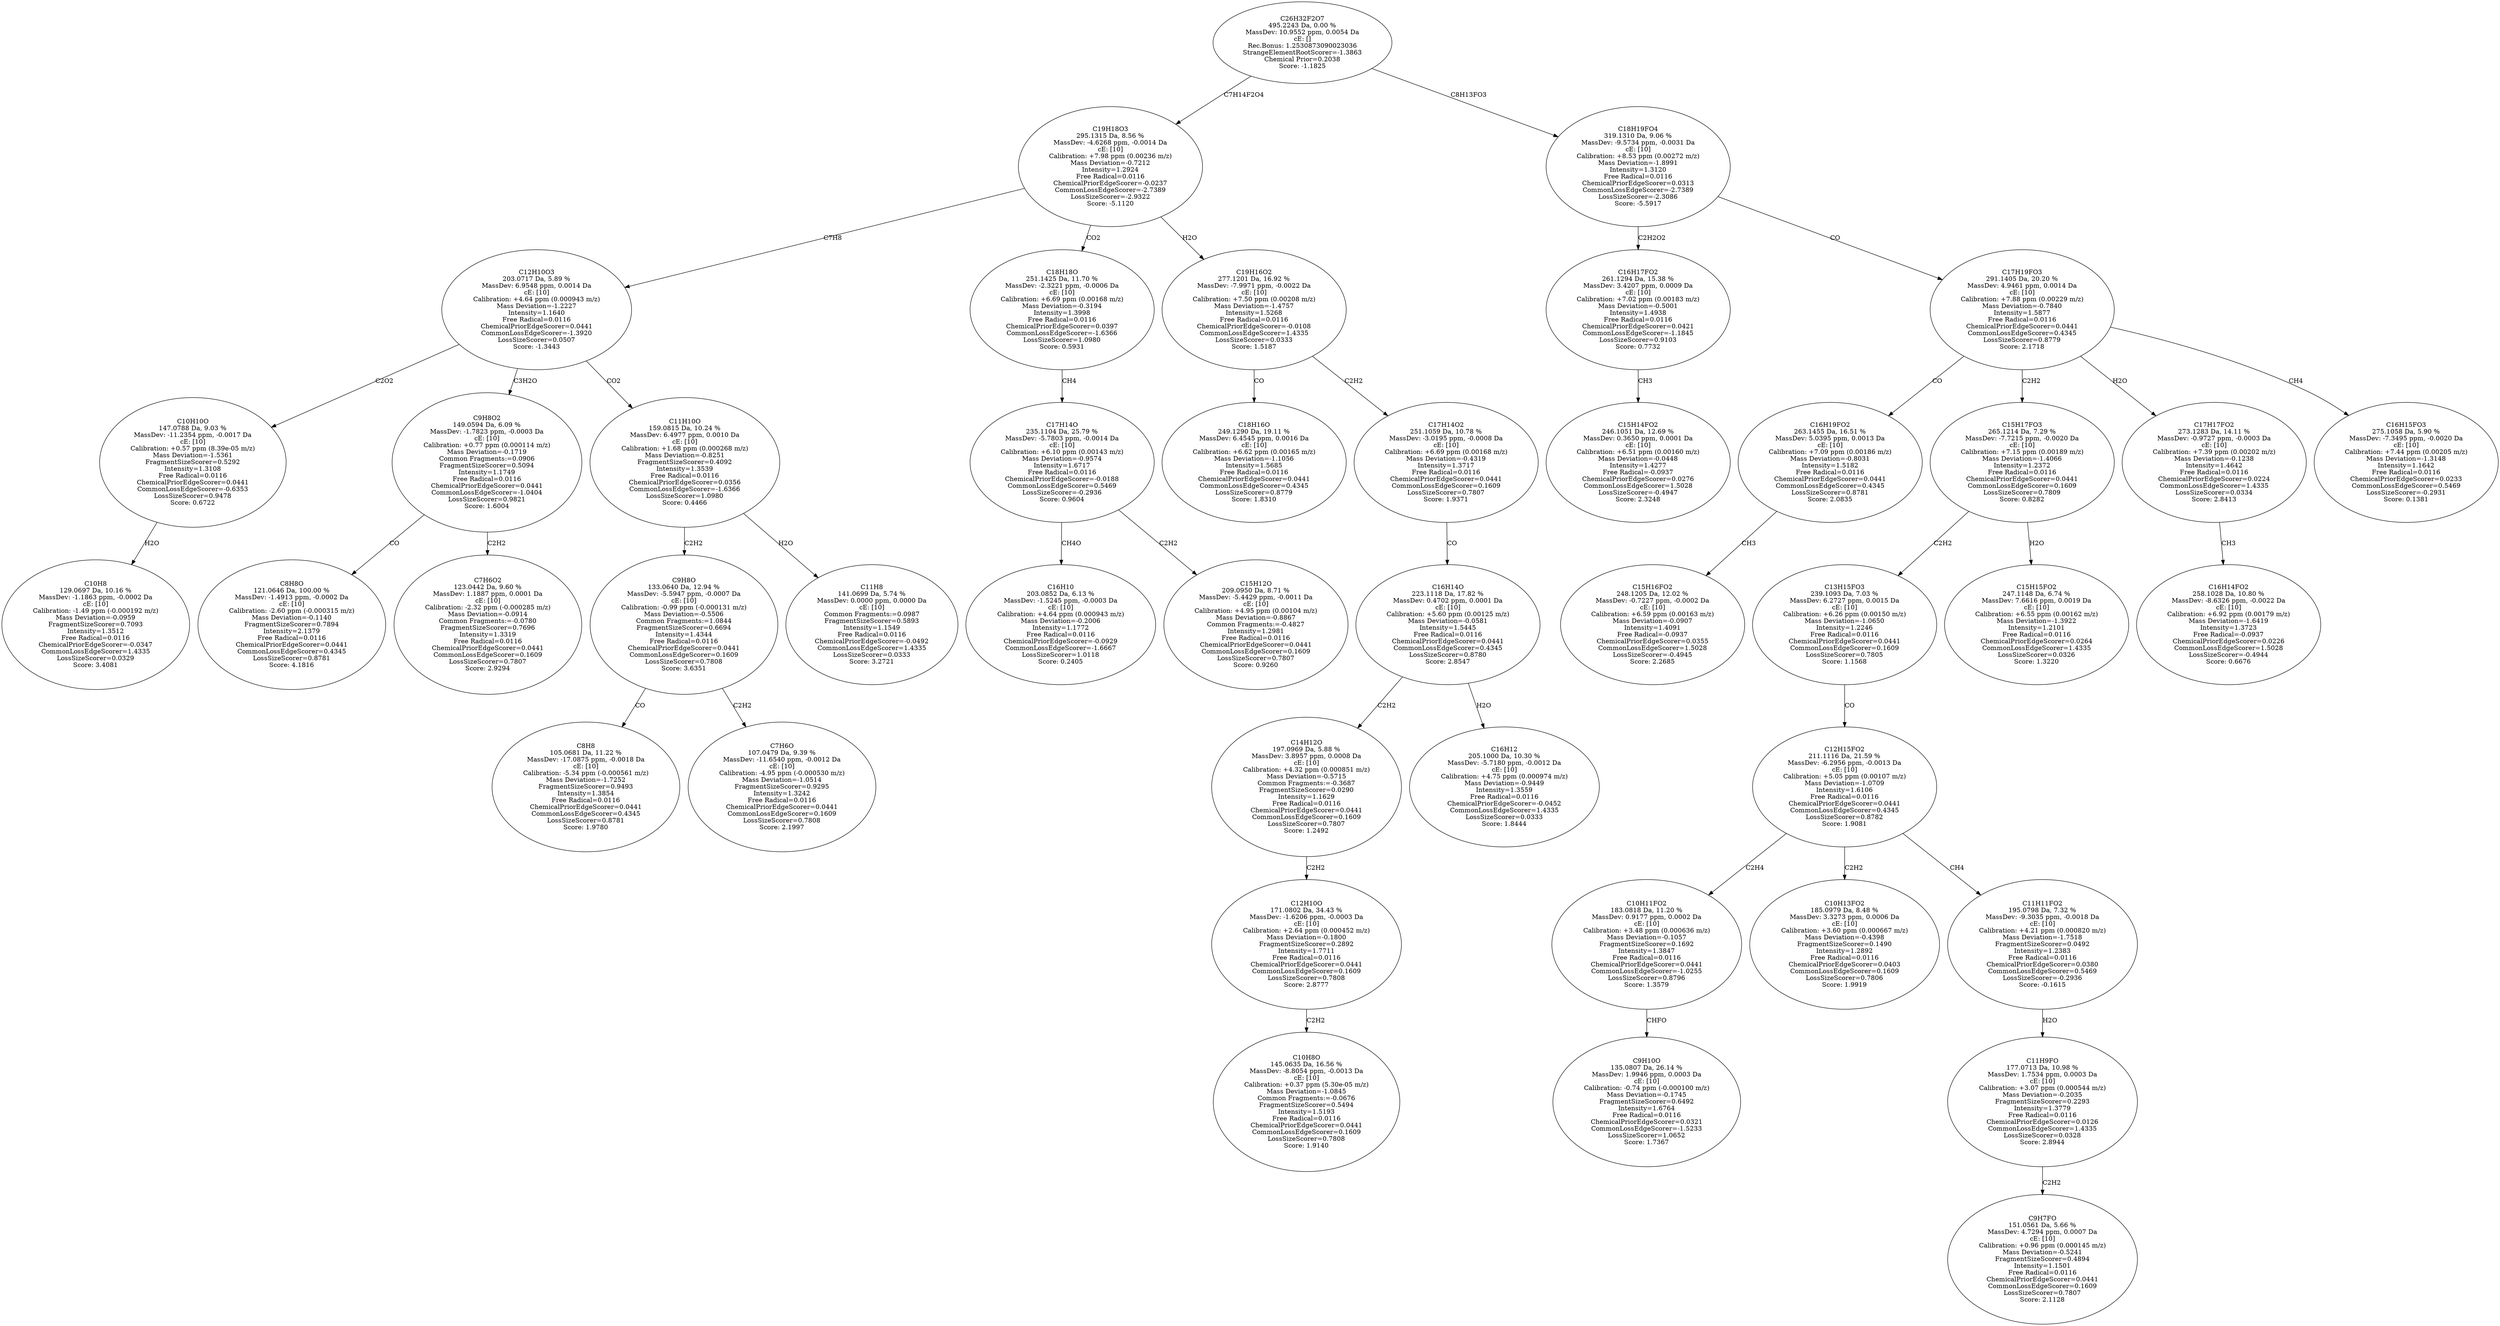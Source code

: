 strict digraph {
v1 [label="C10H8\n129.0697 Da, 10.16 %\nMassDev: -1.1863 ppm, -0.0002 Da\ncE: [10]\nCalibration: -1.49 ppm (-0.000192 m/z)\nMass Deviation=-0.0959\nFragmentSizeScorer=0.7093\nIntensity=1.3512\nFree Radical=0.0116\nChemicalPriorEdgeScorer=-0.0347\nCommonLossEdgeScorer=1.4335\nLossSizeScorer=0.0329\nScore: 3.4081"];
v2 [label="C10H10O\n147.0788 Da, 9.03 %\nMassDev: -11.2354 ppm, -0.0017 Da\ncE: [10]\nCalibration: +0.57 ppm (8.39e-05 m/z)\nMass Deviation=-1.5361\nFragmentSizeScorer=0.5292\nIntensity=1.3108\nFree Radical=0.0116\nChemicalPriorEdgeScorer=0.0441\nCommonLossEdgeScorer=-0.6353\nLossSizeScorer=0.9478\nScore: 0.6722"];
v3 [label="C8H8O\n121.0646 Da, 100.00 %\nMassDev: -1.4913 ppm, -0.0002 Da\ncE: [10]\nCalibration: -2.60 ppm (-0.000315 m/z)\nMass Deviation=-0.1140\nFragmentSizeScorer=0.7894\nIntensity=2.1379\nFree Radical=0.0116\nChemicalPriorEdgeScorer=0.0441\nCommonLossEdgeScorer=0.4345\nLossSizeScorer=0.8781\nScore: 4.1816"];
v4 [label="C7H6O2\n123.0442 Da, 9.60 %\nMassDev: 1.1887 ppm, 0.0001 Da\ncE: [10]\nCalibration: -2.32 ppm (-0.000285 m/z)\nMass Deviation=-0.0914\nCommon Fragments:=-0.0780\nFragmentSizeScorer=0.7696\nIntensity=1.3319\nFree Radical=0.0116\nChemicalPriorEdgeScorer=0.0441\nCommonLossEdgeScorer=0.1609\nLossSizeScorer=0.7807\nScore: 2.9294"];
v5 [label="C9H8O2\n149.0594 Da, 6.09 %\nMassDev: -1.7823 ppm, -0.0003 Da\ncE: [10]\nCalibration: +0.77 ppm (0.000114 m/z)\nMass Deviation=-0.1719\nCommon Fragments:=0.0906\nFragmentSizeScorer=0.5094\nIntensity=1.1749\nFree Radical=0.0116\nChemicalPriorEdgeScorer=0.0441\nCommonLossEdgeScorer=-1.0404\nLossSizeScorer=0.9821\nScore: 1.6004"];
v6 [label="C8H8\n105.0681 Da, 11.22 %\nMassDev: -17.0875 ppm, -0.0018 Da\ncE: [10]\nCalibration: -5.34 ppm (-0.000561 m/z)\nMass Deviation=-1.7252\nFragmentSizeScorer=0.9493\nIntensity=1.3854\nFree Radical=0.0116\nChemicalPriorEdgeScorer=0.0441\nCommonLossEdgeScorer=0.4345\nLossSizeScorer=0.8781\nScore: 1.9780"];
v7 [label="C7H6O\n107.0479 Da, 9.39 %\nMassDev: -11.6540 ppm, -0.0012 Da\ncE: [10]\nCalibration: -4.95 ppm (-0.000530 m/z)\nMass Deviation=-1.0514\nFragmentSizeScorer=0.9295\nIntensity=1.3242\nFree Radical=0.0116\nChemicalPriorEdgeScorer=0.0441\nCommonLossEdgeScorer=0.1609\nLossSizeScorer=0.7808\nScore: 2.1997"];
v8 [label="C9H8O\n133.0640 Da, 12.94 %\nMassDev: -5.5947 ppm, -0.0007 Da\ncE: [10]\nCalibration: -0.99 ppm (-0.000131 m/z)\nMass Deviation=-0.5506\nCommon Fragments:=1.0844\nFragmentSizeScorer=0.6694\nIntensity=1.4344\nFree Radical=0.0116\nChemicalPriorEdgeScorer=0.0441\nCommonLossEdgeScorer=0.1609\nLossSizeScorer=0.7808\nScore: 3.6351"];
v9 [label="C11H8\n141.0699 Da, 5.74 %\nMassDev: 0.0000 ppm, 0.0000 Da\ncE: [10]\nCommon Fragments:=0.0987\nFragmentSizeScorer=0.5893\nIntensity=1.1549\nFree Radical=0.0116\nChemicalPriorEdgeScorer=-0.0492\nCommonLossEdgeScorer=1.4335\nLossSizeScorer=0.0333\nScore: 3.2721"];
v10 [label="C11H10O\n159.0815 Da, 10.24 %\nMassDev: 6.4977 ppm, 0.0010 Da\ncE: [10]\nCalibration: +1.68 ppm (0.000268 m/z)\nMass Deviation=-0.8251\nFragmentSizeScorer=0.4092\nIntensity=1.3539\nFree Radical=0.0116\nChemicalPriorEdgeScorer=0.0356\nCommonLossEdgeScorer=-1.6366\nLossSizeScorer=1.0980\nScore: 0.4466"];
v11 [label="C12H10O3\n203.0717 Da, 5.89 %\nMassDev: 6.9548 ppm, 0.0014 Da\ncE: [10]\nCalibration: +4.64 ppm (0.000943 m/z)\nMass Deviation=-1.2227\nIntensity=1.1640\nFree Radical=0.0116\nChemicalPriorEdgeScorer=0.0441\nCommonLossEdgeScorer=-1.3920\nLossSizeScorer=0.0507\nScore: -1.3443"];
v12 [label="C16H10\n203.0852 Da, 6.13 %\nMassDev: -1.5245 ppm, -0.0003 Da\ncE: [10]\nCalibration: +4.64 ppm (0.000943 m/z)\nMass Deviation=-0.2006\nIntensity=1.1772\nFree Radical=0.0116\nChemicalPriorEdgeScorer=-0.0929\nCommonLossEdgeScorer=-1.6667\nLossSizeScorer=1.0118\nScore: 0.2405"];
v13 [label="C15H12O\n209.0950 Da, 8.71 %\nMassDev: -5.4429 ppm, -0.0011 Da\ncE: [10]\nCalibration: +4.95 ppm (0.00104 m/z)\nMass Deviation=-0.8867\nCommon Fragments:=-0.4827\nIntensity=1.2981\nFree Radical=0.0116\nChemicalPriorEdgeScorer=0.0441\nCommonLossEdgeScorer=0.1609\nLossSizeScorer=0.7807\nScore: 0.9260"];
v14 [label="C17H14O\n235.1104 Da, 25.79 %\nMassDev: -5.7803 ppm, -0.0014 Da\ncE: [10]\nCalibration: +6.10 ppm (0.00143 m/z)\nMass Deviation=-0.9574\nIntensity=1.6717\nFree Radical=0.0116\nChemicalPriorEdgeScorer=-0.0188\nCommonLossEdgeScorer=0.5469\nLossSizeScorer=-0.2936\nScore: 0.9604"];
v15 [label="C18H18O\n251.1425 Da, 11.70 %\nMassDev: -2.3221 ppm, -0.0006 Da\ncE: [10]\nCalibration: +6.69 ppm (0.00168 m/z)\nMass Deviation=-0.3194\nIntensity=1.3998\nFree Radical=0.0116\nChemicalPriorEdgeScorer=0.0397\nCommonLossEdgeScorer=-1.6366\nLossSizeScorer=1.0980\nScore: 0.5931"];
v16 [label="C18H16O\n249.1290 Da, 19.11 %\nMassDev: 6.4545 ppm, 0.0016 Da\ncE: [10]\nCalibration: +6.62 ppm (0.00165 m/z)\nMass Deviation=-1.1056\nIntensity=1.5685\nFree Radical=0.0116\nChemicalPriorEdgeScorer=0.0441\nCommonLossEdgeScorer=0.4345\nLossSizeScorer=0.8779\nScore: 1.8310"];
v17 [label="C10H8O\n145.0635 Da, 16.56 %\nMassDev: -8.8054 ppm, -0.0013 Da\ncE: [10]\nCalibration: +0.37 ppm (5.30e-05 m/z)\nMass Deviation=-1.0845\nCommon Fragments:=-0.0676\nFragmentSizeScorer=0.5494\nIntensity=1.5193\nFree Radical=0.0116\nChemicalPriorEdgeScorer=0.0441\nCommonLossEdgeScorer=0.1609\nLossSizeScorer=0.7808\nScore: 1.9140"];
v18 [label="C12H10O\n171.0802 Da, 34.43 %\nMassDev: -1.6206 ppm, -0.0003 Da\ncE: [10]\nCalibration: +2.64 ppm (0.000452 m/z)\nMass Deviation=-0.1800\nFragmentSizeScorer=0.2892\nIntensity=1.7711\nFree Radical=0.0116\nChemicalPriorEdgeScorer=0.0441\nCommonLossEdgeScorer=0.1609\nLossSizeScorer=0.7808\nScore: 2.8777"];
v19 [label="C14H12O\n197.0969 Da, 5.88 %\nMassDev: 3.8957 ppm, 0.0008 Da\ncE: [10]\nCalibration: +4.32 ppm (0.000851 m/z)\nMass Deviation=-0.5715\nCommon Fragments:=-0.3687\nFragmentSizeScorer=0.0290\nIntensity=1.1629\nFree Radical=0.0116\nChemicalPriorEdgeScorer=0.0441\nCommonLossEdgeScorer=0.1609\nLossSizeScorer=0.7807\nScore: 1.2492"];
v20 [label="C16H12\n205.1000 Da, 10.30 %\nMassDev: -5.7180 ppm, -0.0012 Da\ncE: [10]\nCalibration: +4.75 ppm (0.000974 m/z)\nMass Deviation=-0.9449\nIntensity=1.3559\nFree Radical=0.0116\nChemicalPriorEdgeScorer=-0.0452\nCommonLossEdgeScorer=1.4335\nLossSizeScorer=0.0333\nScore: 1.8444"];
v21 [label="C16H14O\n223.1118 Da, 17.82 %\nMassDev: 0.4702 ppm, 0.0001 Da\ncE: [10]\nCalibration: +5.60 ppm (0.00125 m/z)\nMass Deviation=-0.0581\nIntensity=1.5445\nFree Radical=0.0116\nChemicalPriorEdgeScorer=0.0441\nCommonLossEdgeScorer=0.4345\nLossSizeScorer=0.8780\nScore: 2.8547"];
v22 [label="C17H14O2\n251.1059 Da, 10.78 %\nMassDev: -3.0195 ppm, -0.0008 Da\ncE: [10]\nCalibration: +6.69 ppm (0.00168 m/z)\nMass Deviation=-0.4319\nIntensity=1.3717\nFree Radical=0.0116\nChemicalPriorEdgeScorer=0.0441\nCommonLossEdgeScorer=0.1609\nLossSizeScorer=0.7807\nScore: 1.9371"];
v23 [label="C19H16O2\n277.1201 Da, 16.92 %\nMassDev: -7.9971 ppm, -0.0022 Da\ncE: [10]\nCalibration: +7.50 ppm (0.00208 m/z)\nMass Deviation=-1.4757\nIntensity=1.5268\nFree Radical=0.0116\nChemicalPriorEdgeScorer=-0.0108\nCommonLossEdgeScorer=1.4335\nLossSizeScorer=0.0333\nScore: 1.5187"];
v24 [label="C19H18O3\n295.1315 Da, 8.56 %\nMassDev: -4.6268 ppm, -0.0014 Da\ncE: [10]\nCalibration: +7.98 ppm (0.00236 m/z)\nMass Deviation=-0.7212\nIntensity=1.2924\nFree Radical=0.0116\nChemicalPriorEdgeScorer=-0.0237\nCommonLossEdgeScorer=-2.7389\nLossSizeScorer=-2.9322\nScore: -5.1120"];
v25 [label="C15H14FO2\n246.1051 Da, 12.69 %\nMassDev: 0.3650 ppm, 0.0001 Da\ncE: [10]\nCalibration: +6.51 ppm (0.00160 m/z)\nMass Deviation=-0.0448\nIntensity=1.4277\nFree Radical=-0.0937\nChemicalPriorEdgeScorer=0.0276\nCommonLossEdgeScorer=1.5028\nLossSizeScorer=-0.4947\nScore: 2.3248"];
v26 [label="C16H17FO2\n261.1294 Da, 15.38 %\nMassDev: 3.4207 ppm, 0.0009 Da\ncE: [10]\nCalibration: +7.02 ppm (0.00183 m/z)\nMass Deviation=-0.5001\nIntensity=1.4938\nFree Radical=0.0116\nChemicalPriorEdgeScorer=0.0421\nCommonLossEdgeScorer=-1.1845\nLossSizeScorer=0.9103\nScore: 0.7732"];
v27 [label="C15H16FO2\n248.1205 Da, 12.02 %\nMassDev: -0.7227 ppm, -0.0002 Da\ncE: [10]\nCalibration: +6.59 ppm (0.00163 m/z)\nMass Deviation=-0.0907\nIntensity=1.4091\nFree Radical=-0.0937\nChemicalPriorEdgeScorer=0.0355\nCommonLossEdgeScorer=1.5028\nLossSizeScorer=-0.4945\nScore: 2.2685"];
v28 [label="C16H19FO2\n263.1455 Da, 16.51 %\nMassDev: 5.0395 ppm, 0.0013 Da\ncE: [10]\nCalibration: +7.09 ppm (0.00186 m/z)\nMass Deviation=-0.8031\nIntensity=1.5182\nFree Radical=0.0116\nChemicalPriorEdgeScorer=0.0441\nCommonLossEdgeScorer=0.4345\nLossSizeScorer=0.8781\nScore: 2.0835"];
v29 [label="C9H10O\n135.0807 Da, 26.14 %\nMassDev: 1.9946 ppm, 0.0003 Da\ncE: [10]\nCalibration: -0.74 ppm (-0.000100 m/z)\nMass Deviation=-0.1745\nFragmentSizeScorer=0.6492\nIntensity=1.6764\nFree Radical=0.0116\nChemicalPriorEdgeScorer=0.0321\nCommonLossEdgeScorer=-1.5233\nLossSizeScorer=1.0652\nScore: 1.7367"];
v30 [label="C10H11FO2\n183.0818 Da, 11.20 %\nMassDev: 0.9177 ppm, 0.0002 Da\ncE: [10]\nCalibration: +3.48 ppm (0.000636 m/z)\nMass Deviation=-0.1057\nFragmentSizeScorer=0.1692\nIntensity=1.3847\nFree Radical=0.0116\nChemicalPriorEdgeScorer=0.0441\nCommonLossEdgeScorer=-1.0255\nLossSizeScorer=0.8796\nScore: 1.3579"];
v31 [label="C10H13FO2\n185.0979 Da, 8.48 %\nMassDev: 3.3273 ppm, 0.0006 Da\ncE: [10]\nCalibration: +3.60 ppm (0.000667 m/z)\nMass Deviation=-0.4398\nFragmentSizeScorer=0.1490\nIntensity=1.2892\nFree Radical=0.0116\nChemicalPriorEdgeScorer=0.0403\nCommonLossEdgeScorer=0.1609\nLossSizeScorer=0.7806\nScore: 1.9919"];
v32 [label="C9H7FO\n151.0561 Da, 5.66 %\nMassDev: 4.7294 ppm, 0.0007 Da\ncE: [10]\nCalibration: +0.96 ppm (0.000145 m/z)\nMass Deviation=-0.5241\nFragmentSizeScorer=0.4894\nIntensity=1.1501\nFree Radical=0.0116\nChemicalPriorEdgeScorer=0.0441\nCommonLossEdgeScorer=0.1609\nLossSizeScorer=0.7807\nScore: 2.1128"];
v33 [label="C11H9FO\n177.0713 Da, 10.98 %\nMassDev: 1.7534 ppm, 0.0003 Da\ncE: [10]\nCalibration: +3.07 ppm (0.000544 m/z)\nMass Deviation=-0.2035\nFragmentSizeScorer=0.2293\nIntensity=1.3779\nFree Radical=0.0116\nChemicalPriorEdgeScorer=0.0126\nCommonLossEdgeScorer=1.4335\nLossSizeScorer=0.0328\nScore: 2.8944"];
v34 [label="C11H11FO2\n195.0798 Da, 7.32 %\nMassDev: -9.3035 ppm, -0.0018 Da\ncE: [10]\nCalibration: +4.21 ppm (0.000820 m/z)\nMass Deviation=-1.7518\nFragmentSizeScorer=0.0492\nIntensity=1.2383\nFree Radical=0.0116\nChemicalPriorEdgeScorer=0.0380\nCommonLossEdgeScorer=0.5469\nLossSizeScorer=-0.2936\nScore: -0.1615"];
v35 [label="C12H15FO2\n211.1116 Da, 21.59 %\nMassDev: -6.2956 ppm, -0.0013 Da\ncE: [10]\nCalibration: +5.05 ppm (0.00107 m/z)\nMass Deviation=-1.0709\nIntensity=1.6106\nFree Radical=0.0116\nChemicalPriorEdgeScorer=0.0441\nCommonLossEdgeScorer=0.4345\nLossSizeScorer=0.8782\nScore: 1.9081"];
v36 [label="C13H15FO3\n239.1093 Da, 7.03 %\nMassDev: 6.2727 ppm, 0.0015 Da\ncE: [10]\nCalibration: +6.26 ppm (0.00150 m/z)\nMass Deviation=-1.0650\nIntensity=1.2246\nFree Radical=0.0116\nChemicalPriorEdgeScorer=0.0441\nCommonLossEdgeScorer=0.1609\nLossSizeScorer=0.7805\nScore: 1.1568"];
v37 [label="C15H15FO2\n247.1148 Da, 6.74 %\nMassDev: 7.6616 ppm, 0.0019 Da\ncE: [10]\nCalibration: +6.55 ppm (0.00162 m/z)\nMass Deviation=-1.3922\nIntensity=1.2101\nFree Radical=0.0116\nChemicalPriorEdgeScorer=0.0264\nCommonLossEdgeScorer=1.4335\nLossSizeScorer=0.0326\nScore: 1.3220"];
v38 [label="C15H17FO3\n265.1214 Da, 7.29 %\nMassDev: -7.7215 ppm, -0.0020 Da\ncE: [10]\nCalibration: +7.15 ppm (0.00189 m/z)\nMass Deviation=-1.4066\nIntensity=1.2372\nFree Radical=0.0116\nChemicalPriorEdgeScorer=0.0441\nCommonLossEdgeScorer=0.1609\nLossSizeScorer=0.7809\nScore: 0.8282"];
v39 [label="C16H14FO2\n258.1028 Da, 10.80 %\nMassDev: -8.6326 ppm, -0.0022 Da\ncE: [10]\nCalibration: +6.92 ppm (0.00179 m/z)\nMass Deviation=-1.6419\nIntensity=1.3723\nFree Radical=-0.0937\nChemicalPriorEdgeScorer=0.0226\nCommonLossEdgeScorer=1.5028\nLossSizeScorer=-0.4944\nScore: 0.6676"];
v40 [label="C17H17FO2\n273.1283 Da, 14.11 %\nMassDev: -0.9727 ppm, -0.0003 Da\ncE: [10]\nCalibration: +7.39 ppm (0.00202 m/z)\nMass Deviation=-0.1238\nIntensity=1.4642\nFree Radical=0.0116\nChemicalPriorEdgeScorer=0.0224\nCommonLossEdgeScorer=1.4335\nLossSizeScorer=0.0334\nScore: 2.8413"];
v41 [label="C16H15FO3\n275.1058 Da, 5.90 %\nMassDev: -7.3495 ppm, -0.0020 Da\ncE: [10]\nCalibration: +7.44 ppm (0.00205 m/z)\nMass Deviation=-1.3148\nIntensity=1.1642\nFree Radical=0.0116\nChemicalPriorEdgeScorer=0.0233\nCommonLossEdgeScorer=0.5469\nLossSizeScorer=-0.2931\nScore: 0.1381"];
v42 [label="C17H19FO3\n291.1405 Da, 20.20 %\nMassDev: 4.9461 ppm, 0.0014 Da\ncE: [10]\nCalibration: +7.88 ppm (0.00229 m/z)\nMass Deviation=-0.7840\nIntensity=1.5877\nFree Radical=0.0116\nChemicalPriorEdgeScorer=0.0441\nCommonLossEdgeScorer=0.4345\nLossSizeScorer=0.8779\nScore: 2.1718"];
v43 [label="C18H19FO4\n319.1310 Da, 9.06 %\nMassDev: -9.5734 ppm, -0.0031 Da\ncE: [10]\nCalibration: +8.53 ppm (0.00272 m/z)\nMass Deviation=-1.8991\nIntensity=1.3120\nFree Radical=0.0116\nChemicalPriorEdgeScorer=0.0313\nCommonLossEdgeScorer=-2.7389\nLossSizeScorer=-2.3086\nScore: -5.5917"];
v44 [label="C26H32F2O7\n495.2243 Da, 0.00 %\nMassDev: 10.9552 ppm, 0.0054 Da\ncE: []\nRec.Bonus: 1.2530873090023036\nStrangeElementRootScorer=-1.3863\nChemical Prior=0.2038\nScore: -1.1825"];
v2 -> v1 [label="H2O"];
v11 -> v2 [label="C2O2"];
v5 -> v3 [label="CO"];
v5 -> v4 [label="C2H2"];
v11 -> v5 [label="C3H2O"];
v8 -> v6 [label="CO"];
v8 -> v7 [label="C2H2"];
v10 -> v8 [label="C2H2"];
v10 -> v9 [label="H2O"];
v11 -> v10 [label="CO2"];
v24 -> v11 [label="C7H8"];
v14 -> v12 [label="CH4O"];
v14 -> v13 [label="C2H2"];
v15 -> v14 [label="CH4"];
v24 -> v15 [label="CO2"];
v23 -> v16 [label="CO"];
v18 -> v17 [label="C2H2"];
v19 -> v18 [label="C2H2"];
v21 -> v19 [label="C2H2"];
v21 -> v20 [label="H2O"];
v22 -> v21 [label="CO"];
v23 -> v22 [label="C2H2"];
v24 -> v23 [label="H2O"];
v44 -> v24 [label="C7H14F2O4"];
v26 -> v25 [label="CH3"];
v43 -> v26 [label="C2H2O2"];
v28 -> v27 [label="CH3"];
v42 -> v28 [label="CO"];
v30 -> v29 [label="CHFO"];
v35 -> v30 [label="C2H4"];
v35 -> v31 [label="C2H2"];
v33 -> v32 [label="C2H2"];
v34 -> v33 [label="H2O"];
v35 -> v34 [label="CH4"];
v36 -> v35 [label="CO"];
v38 -> v36 [label="C2H2"];
v38 -> v37 [label="H2O"];
v42 -> v38 [label="C2H2"];
v40 -> v39 [label="CH3"];
v42 -> v40 [label="H2O"];
v42 -> v41 [label="CH4"];
v43 -> v42 [label="CO"];
v44 -> v43 [label="C8H13FO3"];
}